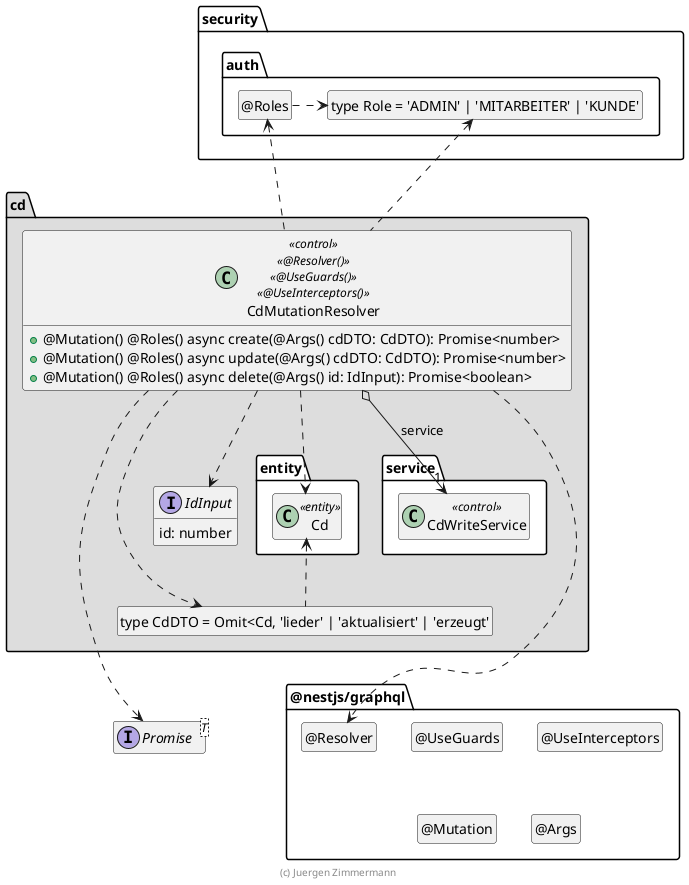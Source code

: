 ' Copyright (C) 2019 - present Juergen Zimmermann, Hochschule Karlsruhe
'
' This program is free software: you can redistribute it and/or modify
' it under the terms of the GNU General Public License as published by
' the Free Software Foundation, either version 3 of the License, or
' (at your option) any later version.
'
' This program is distributed in the hope that it will be useful,
' but WITHOUT ANY WARRANTY; without even the implied warranty of
' MERCHANTABILITY or FITNESS FOR A PARTICULAR PURPOSE.  See the
' GNU General Public License for more details.
'
' You should have received a copy of the GNU General Public License
' along with this program.  If not, see <https://www.gnu.org/licenses/>.

' Preview durch <Alt>d

@startuml Controller-Klasse

interface Promise<T>

package @nestjs/graphql {
  class "@Resolver" as Resolver
  hide Resolver circle

  class "@UseGuards" as UseGuards
  hide UseGuards circle

  class "@UseInterceptors" as UseInterceptors
  hide UseInterceptors circle

  class "@Mutation" as Mutation
  hide Mutation circle

  class "@Args" as Args
  hide Args circle
}

package security.auth {
  class "type Role = 'ADMIN' | 'MITARBEITER' | 'KUNDE'" as Role
  hide Role circle

  class "@Roles" as Roles
  hide Roles circle

  Roles .right.> Role
}

package cd #DDDDDD {
  package entity #FFFFFF {
    class Cd <<entity>>
  }

  package service #FFFFFF {
    class CdWriteService << control >>
  }

  class "type CdDTO = Omit<Cd, 'lieder' | 'aktualisiert' | 'erzeugt'" as CdDTO
  hide CdDTO circle

    interface IdInput {
        id: number
    }

  class CdMutationResolver << control >> << @Resolver() >> << @UseGuards() >> << @UseInterceptors() >> {
    + @Mutation() @Roles() async create(@Args() cdDTO: CdDTO): Promise<number>
    + @Mutation() @Roles() async update(@Args() cdDTO: CdDTO): Promise<number>
    + @Mutation() @Roles() async delete(@Args() id: IdInput): Promise<boolean>
  }

  CdMutationResolver o-down-> "1" CdWriteService : service

  CdMutationResolver ..> Cd
  CdMutationResolver ..> CdDTO
  CdMutationResolver ..> IdInput
  CdDTO .up.> Cd
  CdMutationResolver ..> Promise
  CdMutationResolver ..> Resolver

  CdMutationResolver .up.> Roles
  CdMutationResolver .up.> Role

  CdDTO .[hidden].> Promise
  CdDTO .[hidden].> Resolver
}

hide empty members

footer (c) Juergen Zimmermann

@enduml
